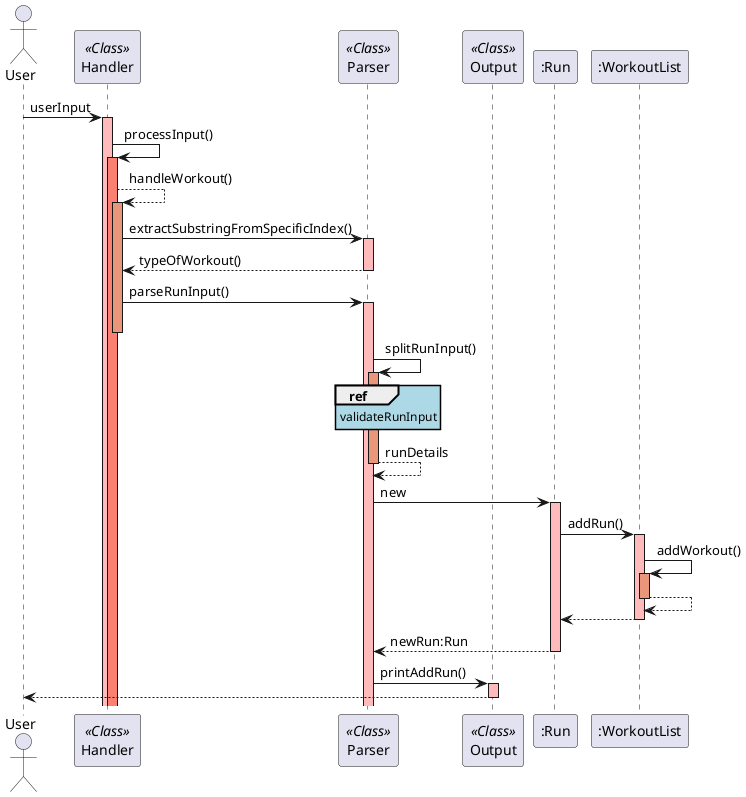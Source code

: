 @startuml
skinparam sequenceReferenceBackgroundColor lightblue
actor User
participant Handler as Handler << Class >>
participant Parser as Parser << Class >>
participant Output as Output << Class >>
participant ":Run" as Run
participant ":WorkoutList" as WorkoutList

User -> Handler: userInput
activate Handler #FFBBBB
Handler -> Handler : processInput()
activate Handler #Salmon
Handler --> Handler : handleWorkout()
activate Handler #DarkSalmon
Handler -> Parser  : extractSubstringFromSpecificIndex()
activate Parser  #FFBBBB
Parser  --> Handler : typeOfWorkout()
deactivate Parser  #FFBBBB

Handler -> Parser : parseRunInput()
activate Parser  #FFBBBB
deactivate Handler #DarkSalmon

Parser -> Parser : splitRunInput()
ref over Parser: validateRunInput
activate Parser  #DarkSalmon
Parser --> Parser : runDetails
deactivate Parser  #DarkSalmon
Parser -> Run: new
activate Run #FFBBBB
Run -> WorkoutList: addRun()
activate WorkoutList #FFBBBB
WorkoutList -> WorkoutList: addWorkout()
activate WorkoutList #DarkSalmon
WorkoutList --> WorkoutList
deactivate WorkoutList #DarkSalmon
WorkoutList --> Run
deactivate WorkoutList #FFBBBB
Run --> Parser: newRun:Run
deactivate Run #FFBBBB

Parser -> Output : printAddRun()
activate Output #FFBBBB
Output --> User:
deactivate Output #FFBBBB
@enduml